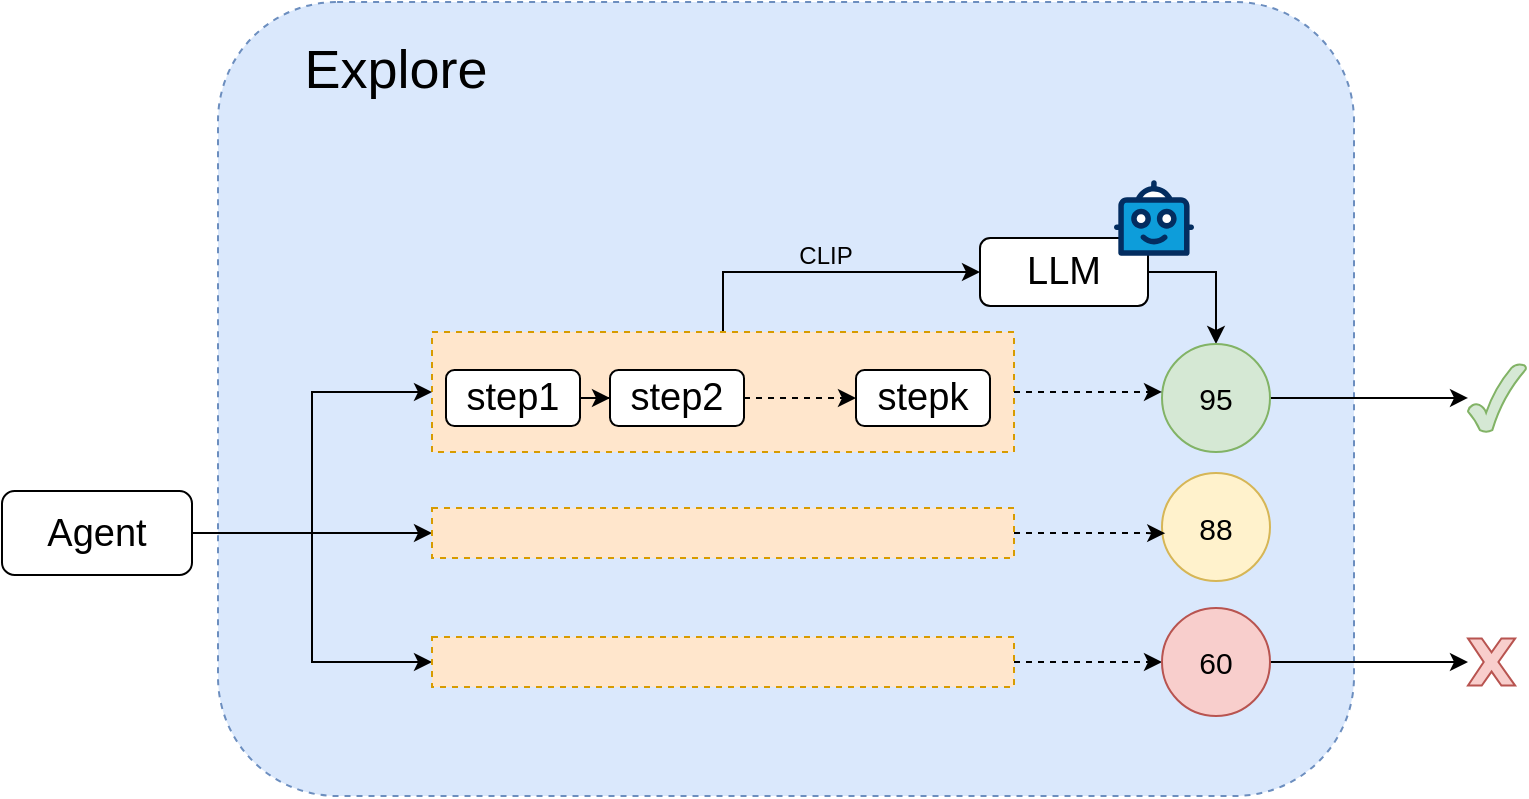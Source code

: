 <mxfile version="28.2.1">
  <diagram name="第 1 页" id="-67-8i8DmLZlF9Vm9H63">
    <mxGraphModel dx="782" dy="477" grid="0" gridSize="10" guides="1" tooltips="1" connect="1" arrows="1" fold="1" page="1" pageScale="1" pageWidth="4681" pageHeight="3300" math="0" shadow="0">
      <root>
        <mxCell id="0" />
        <mxCell id="1" parent="0" />
        <mxCell id="YKDILyGexd_aIcYHHave-9" value="" style="rounded=1;whiteSpace=wrap;html=1;fillColor=#dae8fc;strokeColor=#6c8ebf;dashed=1;" parent="1" vertex="1">
          <mxGeometry x="207" y="36" width="568" height="397" as="geometry" />
        </mxCell>
        <mxCell id="YKDILyGexd_aIcYHHave-22" style="edgeStyle=orthogonalEdgeStyle;rounded=0;orthogonalLoop=1;jettySize=auto;html=1;entryX=0;entryY=0.5;entryDx=0;entryDy=0;" parent="1" source="YKDILyGexd_aIcYHHave-10" target="YKDILyGexd_aIcYHHave-4" edge="1">
          <mxGeometry relative="1" as="geometry" />
        </mxCell>
        <mxCell id="YKDILyGexd_aIcYHHave-10" value="" style="rounded=0;whiteSpace=wrap;html=1;fillColor=#ffe6cc;strokeColor=#d79b00;dashed=1;" parent="1" vertex="1">
          <mxGeometry x="314" y="201" width="291" height="60" as="geometry" />
        </mxCell>
        <mxCell id="YKDILyGexd_aIcYHHave-25" style="edgeStyle=orthogonalEdgeStyle;rounded=0;orthogonalLoop=1;jettySize=auto;html=1;entryX=0.5;entryY=0;entryDx=0;entryDy=0;" parent="1" source="YKDILyGexd_aIcYHHave-4" target="YKDILyGexd_aIcYHHave-24" edge="1">
          <mxGeometry relative="1" as="geometry" />
        </mxCell>
        <mxCell id="YKDILyGexd_aIcYHHave-4" value="&lt;font style=&quot;font-size: 19px;&quot;&gt;LLM&lt;/font&gt;" style="rounded=1;whiteSpace=wrap;html=1;" parent="1" vertex="1">
          <mxGeometry x="588" y="154" width="84" height="34" as="geometry" />
        </mxCell>
        <mxCell id="YKDILyGexd_aIcYHHave-23" style="edgeStyle=orthogonalEdgeStyle;rounded=0;orthogonalLoop=1;jettySize=auto;html=1;entryX=0;entryY=0.5;entryDx=0;entryDy=0;" parent="1" source="YKDILyGexd_aIcYHHave-1" target="YKDILyGexd_aIcYHHave-10" edge="1">
          <mxGeometry relative="1" as="geometry" />
        </mxCell>
        <mxCell id="YKDILyGexd_aIcYHHave-27" style="edgeStyle=orthogonalEdgeStyle;rounded=0;orthogonalLoop=1;jettySize=auto;html=1;entryX=0;entryY=0.5;entryDx=0;entryDy=0;" parent="1" source="YKDILyGexd_aIcYHHave-1" target="YKDILyGexd_aIcYHHave-26" edge="1">
          <mxGeometry relative="1" as="geometry" />
        </mxCell>
        <mxCell id="YKDILyGexd_aIcYHHave-41" style="edgeStyle=orthogonalEdgeStyle;rounded=0;orthogonalLoop=1;jettySize=auto;html=1;" parent="1" source="YKDILyGexd_aIcYHHave-1" target="YKDILyGexd_aIcYHHave-29" edge="1">
          <mxGeometry relative="1" as="geometry">
            <Array as="points">
              <mxPoint x="254" y="302" />
              <mxPoint x="254" y="366" />
            </Array>
          </mxGeometry>
        </mxCell>
        <mxCell id="YKDILyGexd_aIcYHHave-1" value="&lt;font style=&quot;font-size: 19px;&quot;&gt;Agent&lt;/font&gt;" style="rounded=1;whiteSpace=wrap;html=1;" parent="1" vertex="1">
          <mxGeometry x="99" y="280.5" width="95" height="42" as="geometry" />
        </mxCell>
        <mxCell id="YKDILyGexd_aIcYHHave-3" value="" style="verticalLabelPosition=bottom;aspect=fixed;html=1;shape=mxgraph.salesforce.bots;fillColorStyles=fillColor2,fillColor3,fillColor4;fillColor2=#032d60;fillColor3=#0d9dda;fillColor4=#ffffff;fillColor=none;strokeColor=none;" parent="1" vertex="1">
          <mxGeometry x="655" y="125" width="40" height="38" as="geometry" />
        </mxCell>
        <mxCell id="YKDILyGexd_aIcYHHave-8" value="&lt;font style=&quot;font-size: 27px;&quot;&gt;Explore&lt;/font&gt;" style="text;html=1;align=center;verticalAlign=middle;whiteSpace=wrap;rounded=0;" parent="1" vertex="1">
          <mxGeometry x="218" y="41" width="156" height="58" as="geometry" />
        </mxCell>
        <mxCell id="YKDILyGexd_aIcYHHave-19" style="edgeStyle=orthogonalEdgeStyle;rounded=0;orthogonalLoop=1;jettySize=auto;html=1;entryX=0;entryY=0.5;entryDx=0;entryDy=0;" parent="1" source="YKDILyGexd_aIcYHHave-11" target="YKDILyGexd_aIcYHHave-17" edge="1">
          <mxGeometry relative="1" as="geometry" />
        </mxCell>
        <mxCell id="YKDILyGexd_aIcYHHave-11" value="&lt;font style=&quot;font-size: 19px;&quot;&gt;step1&lt;/font&gt;" style="rounded=1;whiteSpace=wrap;html=1;" parent="1" vertex="1">
          <mxGeometry x="321" y="220" width="67" height="28" as="geometry" />
        </mxCell>
        <mxCell id="YKDILyGexd_aIcYHHave-20" style="edgeStyle=orthogonalEdgeStyle;rounded=0;orthogonalLoop=1;jettySize=auto;html=1;entryX=0;entryY=0.5;entryDx=0;entryDy=0;dashed=1;" parent="1" source="YKDILyGexd_aIcYHHave-17" target="YKDILyGexd_aIcYHHave-18" edge="1">
          <mxGeometry relative="1" as="geometry" />
        </mxCell>
        <mxCell id="YKDILyGexd_aIcYHHave-17" value="&lt;font style=&quot;font-size: 19px;&quot;&gt;step2&lt;/font&gt;" style="rounded=1;whiteSpace=wrap;html=1;" parent="1" vertex="1">
          <mxGeometry x="403" y="220" width="67" height="28" as="geometry" />
        </mxCell>
        <mxCell id="YKDILyGexd_aIcYHHave-18" value="&lt;font style=&quot;font-size: 19px;&quot;&gt;stepk&lt;/font&gt;" style="rounded=1;whiteSpace=wrap;html=1;" parent="1" vertex="1">
          <mxGeometry x="526" y="220" width="67" height="28" as="geometry" />
        </mxCell>
        <mxCell id="YKDILyGexd_aIcYHHave-38" style="edgeStyle=orthogonalEdgeStyle;rounded=0;orthogonalLoop=1;jettySize=auto;html=1;" parent="1" source="YKDILyGexd_aIcYHHave-24" target="YKDILyGexd_aIcYHHave-39" edge="1">
          <mxGeometry relative="1" as="geometry">
            <mxPoint x="809.5" y="234" as="targetPoint" />
          </mxGeometry>
        </mxCell>
        <mxCell id="YKDILyGexd_aIcYHHave-24" value="&lt;font style=&quot;font-size: 15px;&quot;&gt;95&lt;/font&gt;" style="ellipse;whiteSpace=wrap;html=1;aspect=fixed;fillColor=#d5e8d4;strokeColor=#82b366;" parent="1" vertex="1">
          <mxGeometry x="679" y="207" width="54" height="54" as="geometry" />
        </mxCell>
        <mxCell id="YKDILyGexd_aIcYHHave-26" value="" style="rounded=0;whiteSpace=wrap;html=1;fillColor=#ffe6cc;strokeColor=#d79b00;dashed=1;" parent="1" vertex="1">
          <mxGeometry x="314" y="289" width="291" height="25" as="geometry" />
        </mxCell>
        <mxCell id="YKDILyGexd_aIcYHHave-35" style="edgeStyle=orthogonalEdgeStyle;rounded=0;orthogonalLoop=1;jettySize=auto;html=1;dashed=1;" parent="1" source="YKDILyGexd_aIcYHHave-29" target="YKDILyGexd_aIcYHHave-32" edge="1">
          <mxGeometry relative="1" as="geometry" />
        </mxCell>
        <mxCell id="YKDILyGexd_aIcYHHave-29" value="" style="rounded=0;whiteSpace=wrap;html=1;fillColor=#ffe6cc;strokeColor=#d79b00;dashed=1;" parent="1" vertex="1">
          <mxGeometry x="314" y="353.5" width="291" height="25" as="geometry" />
        </mxCell>
        <mxCell id="YKDILyGexd_aIcYHHave-30" value="&lt;font style=&quot;font-size: 15px;&quot;&gt;88&lt;/font&gt;" style="ellipse;whiteSpace=wrap;html=1;aspect=fixed;fillColor=#fff2cc;strokeColor=#d6b656;" parent="1" vertex="1">
          <mxGeometry x="679" y="271.5" width="54" height="54" as="geometry" />
        </mxCell>
        <mxCell id="YKDILyGexd_aIcYHHave-36" style="edgeStyle=orthogonalEdgeStyle;rounded=0;orthogonalLoop=1;jettySize=auto;html=1;" parent="1" source="YKDILyGexd_aIcYHHave-32" target="YKDILyGexd_aIcYHHave-37" edge="1">
          <mxGeometry relative="1" as="geometry">
            <mxPoint x="810.571" y="366" as="targetPoint" />
          </mxGeometry>
        </mxCell>
        <mxCell id="YKDILyGexd_aIcYHHave-32" value="&lt;font style=&quot;font-size: 15px;&quot;&gt;60&lt;/font&gt;" style="ellipse;whiteSpace=wrap;html=1;aspect=fixed;fillColor=#f8cecc;strokeColor=#b85450;" parent="1" vertex="1">
          <mxGeometry x="679" y="339" width="54" height="54" as="geometry" />
        </mxCell>
        <mxCell id="YKDILyGexd_aIcYHHave-33" style="edgeStyle=orthogonalEdgeStyle;rounded=0;orthogonalLoop=1;jettySize=auto;html=1;entryX=0;entryY=0.444;entryDx=0;entryDy=0;entryPerimeter=0;dashed=1;" parent="1" source="YKDILyGexd_aIcYHHave-10" target="YKDILyGexd_aIcYHHave-24" edge="1">
          <mxGeometry relative="1" as="geometry" />
        </mxCell>
        <mxCell id="YKDILyGexd_aIcYHHave-34" style="edgeStyle=orthogonalEdgeStyle;rounded=0;orthogonalLoop=1;jettySize=auto;html=1;entryX=0.03;entryY=0.557;entryDx=0;entryDy=0;entryPerimeter=0;dashed=1;" parent="1" source="YKDILyGexd_aIcYHHave-26" target="YKDILyGexd_aIcYHHave-30" edge="1">
          <mxGeometry relative="1" as="geometry" />
        </mxCell>
        <mxCell id="YKDILyGexd_aIcYHHave-37" value="" style="verticalLabelPosition=bottom;verticalAlign=top;html=1;shape=mxgraph.basic.x;fillColor=#f8cecc;strokeColor=#b85450;" parent="1" vertex="1">
          <mxGeometry x="832" y="354.21" width="23.57" height="23.57" as="geometry" />
        </mxCell>
        <mxCell id="YKDILyGexd_aIcYHHave-39" value="" style="verticalLabelPosition=bottom;verticalAlign=top;html=1;shape=mxgraph.basic.tick;fillColor=#d5e8d4;strokeColor=#82b366;" parent="1" vertex="1">
          <mxGeometry x="832" y="216.94" width="29" height="34.12" as="geometry" />
        </mxCell>
        <mxCell id="2qB2dajr-711ydZ0-sjt-1" value="CLIP" style="text;html=1;align=center;verticalAlign=middle;whiteSpace=wrap;rounded=0;" vertex="1" parent="1">
          <mxGeometry x="481" y="148" width="60" height="30" as="geometry" />
        </mxCell>
      </root>
    </mxGraphModel>
  </diagram>
</mxfile>
